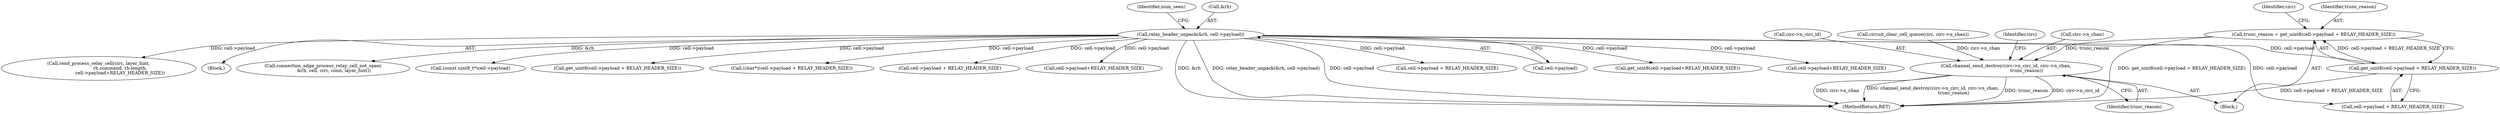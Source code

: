 digraph "0_tor_56a7c5bc15e0447203a491c1ee37de9939ad1dcd@integer" {
"1000755" [label="(Call,trunc_reason = get_uint8(cell->payload + RELAY_HEADER_SIZE))"];
"1000757" [label="(Call,get_uint8(cell->payload + RELAY_HEADER_SIZE))"];
"1000141" [label="(Call,relay_header_unpack(&rh, cell->payload))"];
"1000768" [label="(Call,channel_send_destroy(circ->n_circ_id, circ->n_chan,\n                             trunc_reason))"];
"1000817" [label="(Call,get_uint8(cell->payload + RELAY_HEADER_SIZE))"];
"1000763" [label="(Call,circuit_clear_cell_queue(circ, circ->n_chan))"];
"1000768" [label="(Call,channel_send_destroy(circ->n_circ_id, circ->n_chan,\n                             trunc_reason))"];
"1000757" [label="(Call,get_uint8(cell->payload + RELAY_HEADER_SIZE))"];
"1000148" [label="(Identifier,num_seen)"];
"1000429" [label="(Call,(char*)(cell->payload + RELAY_HEADER_SIZE))"];
"1000818" [label="(Call,cell->payload + RELAY_HEADER_SIZE)"];
"1001042" [label="(Call,cell->payload+RELAY_HEADER_SIZE)"];
"1001058" [label="(MethodReturn,RET)"];
"1000758" [label="(Call,cell->payload + RELAY_HEADER_SIZE)"];
"1000755" [label="(Call,trunc_reason = get_uint8(cell->payload + RELAY_HEADER_SIZE))"];
"1000764" [label="(Identifier,circ)"];
"1000431" [label="(Call,cell->payload + RELAY_HEADER_SIZE)"];
"1000756" [label="(Identifier,trunc_reason)"];
"1000144" [label="(Call,cell->payload)"];
"1000142" [label="(Call,&rh)"];
"1000458" [label="(Call,get_uint8(cell->payload+RELAY_HEADER_SIZE))"];
"1000459" [label="(Call,cell->payload+RELAY_HEADER_SIZE)"];
"1000141" [label="(Call,relay_header_unpack(&rh, cell->payload))"];
"1001033" [label="(Call,rend_process_relay_cell(circ, layer_hint,\n                              rh.command, rh.length,\n                              cell->payload+RELAY_HEADER_SIZE))"];
"1000753" [label="(Block,)"];
"1000119" [label="(Block,)"];
"1000249" [label="(Call,connection_edge_process_relay_cell_not_open(\n               &rh, cell, circ, conn, layer_hint))"];
"1000777" [label="(Identifier,circ)"];
"1000772" [label="(Call,circ->n_chan)"];
"1000775" [label="(Identifier,trunc_reason)"];
"1000660" [label="(Call,(const uint8_t*)cell->payload)"];
"1000769" [label="(Call,circ->n_circ_id)"];
"1000755" -> "1000753"  [label="AST: "];
"1000755" -> "1000757"  [label="CFG: "];
"1000756" -> "1000755"  [label="AST: "];
"1000757" -> "1000755"  [label="AST: "];
"1000764" -> "1000755"  [label="CFG: "];
"1000755" -> "1001058"  [label="DDG: get_uint8(cell->payload + RELAY_HEADER_SIZE)"];
"1000757" -> "1000755"  [label="DDG: cell->payload + RELAY_HEADER_SIZE"];
"1000755" -> "1000768"  [label="DDG: trunc_reason"];
"1000757" -> "1000758"  [label="CFG: "];
"1000758" -> "1000757"  [label="AST: "];
"1000757" -> "1001058"  [label="DDG: cell->payload + RELAY_HEADER_SIZE"];
"1000141" -> "1000757"  [label="DDG: cell->payload"];
"1000141" -> "1000119"  [label="AST: "];
"1000141" -> "1000144"  [label="CFG: "];
"1000142" -> "1000141"  [label="AST: "];
"1000144" -> "1000141"  [label="AST: "];
"1000148" -> "1000141"  [label="CFG: "];
"1000141" -> "1001058"  [label="DDG: &rh"];
"1000141" -> "1001058"  [label="DDG: relay_header_unpack(&rh, cell->payload)"];
"1000141" -> "1001058"  [label="DDG: cell->payload"];
"1000141" -> "1000249"  [label="DDG: &rh"];
"1000141" -> "1000429"  [label="DDG: cell->payload"];
"1000141" -> "1000431"  [label="DDG: cell->payload"];
"1000141" -> "1000458"  [label="DDG: cell->payload"];
"1000141" -> "1000459"  [label="DDG: cell->payload"];
"1000141" -> "1000660"  [label="DDG: cell->payload"];
"1000141" -> "1000758"  [label="DDG: cell->payload"];
"1000141" -> "1000817"  [label="DDG: cell->payload"];
"1000141" -> "1000818"  [label="DDG: cell->payload"];
"1000141" -> "1001033"  [label="DDG: cell->payload"];
"1000141" -> "1001042"  [label="DDG: cell->payload"];
"1000768" -> "1000753"  [label="AST: "];
"1000768" -> "1000775"  [label="CFG: "];
"1000769" -> "1000768"  [label="AST: "];
"1000772" -> "1000768"  [label="AST: "];
"1000775" -> "1000768"  [label="AST: "];
"1000777" -> "1000768"  [label="CFG: "];
"1000768" -> "1001058"  [label="DDG: circ->n_circ_id"];
"1000768" -> "1001058"  [label="DDG: circ->n_chan"];
"1000768" -> "1001058"  [label="DDG: channel_send_destroy(circ->n_circ_id, circ->n_chan,\n                             trunc_reason)"];
"1000768" -> "1001058"  [label="DDG: trunc_reason"];
"1000763" -> "1000768"  [label="DDG: circ->n_chan"];
}
